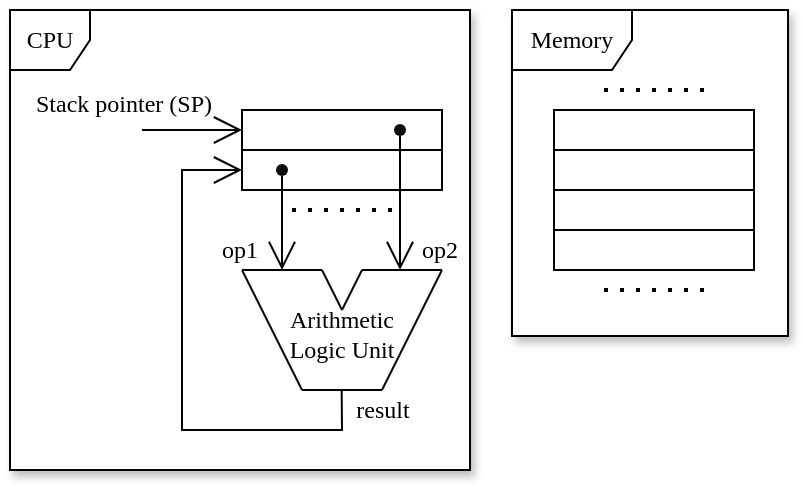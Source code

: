 <mxfile version="21.6.8" type="device">
  <diagram name="Page-1" id="_KW2tzE4d3pq3ApItzUw">
    <mxGraphModel dx="978" dy="571" grid="1" gridSize="10" guides="1" tooltips="1" connect="1" arrows="1" fold="1" page="1" pageScale="1" pageWidth="850" pageHeight="1100" math="0" shadow="0">
      <root>
        <mxCell id="0" />
        <mxCell id="1" parent="0" />
        <mxCell id="4gS_K6R-Jrko7peNRE4J-1" value="" style="rounded=0;whiteSpace=wrap;html=1;shadow=1;fontFamily=Computer Modern;" parent="1" vertex="1">
          <mxGeometry x="411" y="320" width="138" height="163" as="geometry" />
        </mxCell>
        <mxCell id="4gS_K6R-Jrko7peNRE4J-2" value="" style="rounded=0;whiteSpace=wrap;html=1;shadow=1;fontFamily=Computer Modern;" parent="1" vertex="1">
          <mxGeometry x="160" y="320" width="230" height="230" as="geometry" />
        </mxCell>
        <mxCell id="4gS_K6R-Jrko7peNRE4J-3" value="" style="rounded=0;whiteSpace=wrap;html=1;fontFamily=Computer Modern;" parent="1" vertex="1">
          <mxGeometry x="276" y="390" width="100" height="20" as="geometry" />
        </mxCell>
        <mxCell id="4gS_K6R-Jrko7peNRE4J-4" value="" style="endArrow=none;html=1;rounded=0;fontFamily=Computer Modern;" parent="1" edge="1">
          <mxGeometry width="50" height="50" relative="1" as="geometry">
            <mxPoint x="276" y="450" as="sourcePoint" />
            <mxPoint x="316" y="450" as="targetPoint" />
            <Array as="points">
              <mxPoint x="296" y="450" />
            </Array>
          </mxGeometry>
        </mxCell>
        <mxCell id="4gS_K6R-Jrko7peNRE4J-5" value="" style="endArrow=none;html=1;rounded=0;fontFamily=Computer Modern;" parent="1" edge="1">
          <mxGeometry width="50" height="50" relative="1" as="geometry">
            <mxPoint x="276" y="450" as="sourcePoint" />
            <mxPoint x="306" y="510" as="targetPoint" />
          </mxGeometry>
        </mxCell>
        <mxCell id="4gS_K6R-Jrko7peNRE4J-6" value="" style="endArrow=none;html=1;rounded=0;fontFamily=Computer Modern;" parent="1" edge="1">
          <mxGeometry width="50" height="50" relative="1" as="geometry">
            <mxPoint x="316" y="450" as="sourcePoint" />
            <mxPoint x="326" y="470" as="targetPoint" />
          </mxGeometry>
        </mxCell>
        <mxCell id="4gS_K6R-Jrko7peNRE4J-7" value="" style="endArrow=none;html=1;rounded=0;fontFamily=Computer Modern;" parent="1" edge="1">
          <mxGeometry width="50" height="50" relative="1" as="geometry">
            <mxPoint x="336" y="450" as="sourcePoint" />
            <mxPoint x="326" y="470" as="targetPoint" />
          </mxGeometry>
        </mxCell>
        <mxCell id="4gS_K6R-Jrko7peNRE4J-8" value="" style="endArrow=none;html=1;rounded=0;fontFamily=Computer Modern;" parent="1" edge="1">
          <mxGeometry width="50" height="50" relative="1" as="geometry">
            <mxPoint x="336" y="450" as="sourcePoint" />
            <mxPoint x="376" y="450" as="targetPoint" />
          </mxGeometry>
        </mxCell>
        <mxCell id="4gS_K6R-Jrko7peNRE4J-9" value="" style="endArrow=none;html=1;rounded=0;fontFamily=Computer Modern;" parent="1" edge="1">
          <mxGeometry width="50" height="50" relative="1" as="geometry">
            <mxPoint x="376" y="450" as="sourcePoint" />
            <mxPoint x="346" y="510" as="targetPoint" />
          </mxGeometry>
        </mxCell>
        <mxCell id="4gS_K6R-Jrko7peNRE4J-10" value="" style="endArrow=none;html=1;rounded=0;fontFamily=Computer Modern;" parent="1" edge="1">
          <mxGeometry width="50" height="50" relative="1" as="geometry">
            <mxPoint x="306" y="510" as="sourcePoint" />
            <mxPoint x="346" y="510" as="targetPoint" />
          </mxGeometry>
        </mxCell>
        <mxCell id="4gS_K6R-Jrko7peNRE4J-11" value="Arithmetic&lt;br&gt;Logic Unit" style="text;html=1;strokeColor=none;fillColor=none;align=center;verticalAlign=middle;whiteSpace=wrap;rounded=0;fontFamily=Computer Modern;" parent="1" vertex="1">
          <mxGeometry x="291.25" y="465" width="69.5" height="34" as="geometry" />
        </mxCell>
        <mxCell id="4gS_K6R-Jrko7peNRE4J-12" value="" style="rounded=0;whiteSpace=wrap;html=1;fontFamily=Computer Modern;" parent="1" vertex="1">
          <mxGeometry x="276" y="370" width="100" height="20" as="geometry" />
        </mxCell>
        <mxCell id="4gS_K6R-Jrko7peNRE4J-13" value="" style="endArrow=open;endFill=1;endSize=12;html=1;rounded=0;exitX=0.5;exitY=1;exitDx=0;exitDy=0;fontFamily=Computer Modern;" parent="1" source="4gS_K6R-Jrko7peNRE4J-20" edge="1">
          <mxGeometry width="160" relative="1" as="geometry">
            <mxPoint x="296" y="410" as="sourcePoint" />
            <mxPoint x="296" y="450" as="targetPoint" />
          </mxGeometry>
        </mxCell>
        <mxCell id="4gS_K6R-Jrko7peNRE4J-14" value="" style="endArrow=open;endFill=1;endSize=12;html=1;rounded=0;exitX=0.5;exitY=1;exitDx=0;exitDy=0;fontFamily=Computer Modern;" parent="1" source="4gS_K6R-Jrko7peNRE4J-19" edge="1">
          <mxGeometry width="160" relative="1" as="geometry">
            <mxPoint x="355" y="410" as="sourcePoint" />
            <mxPoint x="355" y="450" as="targetPoint" />
          </mxGeometry>
        </mxCell>
        <mxCell id="4gS_K6R-Jrko7peNRE4J-15" value="" style="endArrow=open;endFill=1;endSize=12;html=1;rounded=0;entryX=0;entryY=0.5;entryDx=0;entryDy=0;fontFamily=Computer Modern;" parent="1" target="4gS_K6R-Jrko7peNRE4J-3" edge="1">
          <mxGeometry width="160" relative="1" as="geometry">
            <mxPoint x="325.83" y="510" as="sourcePoint" />
            <mxPoint x="325.83" y="550" as="targetPoint" />
            <Array as="points">
              <mxPoint x="326" y="530" />
              <mxPoint x="246" y="530" />
              <mxPoint x="246" y="400" />
            </Array>
          </mxGeometry>
        </mxCell>
        <mxCell id="4gS_K6R-Jrko7peNRE4J-16" value="" style="endArrow=none;dashed=1;html=1;dashPattern=1 3;strokeWidth=2;rounded=0;fontFamily=Computer Modern;" parent="1" edge="1">
          <mxGeometry width="50" height="50" relative="1" as="geometry">
            <mxPoint x="301" y="420" as="sourcePoint" />
            <mxPoint x="351" y="420" as="targetPoint" />
          </mxGeometry>
        </mxCell>
        <mxCell id="4gS_K6R-Jrko7peNRE4J-17" value="" style="endArrow=open;endFill=1;endSize=12;html=1;rounded=0;entryX=0;entryY=0.5;entryDx=0;entryDy=0;fontFamily=Computer Modern;" parent="1" target="4gS_K6R-Jrko7peNRE4J-12" edge="1">
          <mxGeometry width="160" relative="1" as="geometry">
            <mxPoint x="226" y="380" as="sourcePoint" />
            <mxPoint x="216" y="380" as="targetPoint" />
          </mxGeometry>
        </mxCell>
        <mxCell id="4gS_K6R-Jrko7peNRE4J-18" value="Stack pointer (SP)" style="text;html=1;strokeColor=none;fillColor=none;align=center;verticalAlign=middle;whiteSpace=wrap;rounded=0;fontFamily=Computer Modern;" parent="1" vertex="1">
          <mxGeometry x="170" y="357" width="94" height="20" as="geometry" />
        </mxCell>
        <mxCell id="4gS_K6R-Jrko7peNRE4J-19" value="" style="ellipse;whiteSpace=wrap;html=1;aspect=fixed;strokeColor=none;fillColor=#0D0D0D;fontFamily=Computer Modern;" parent="1" vertex="1">
          <mxGeometry x="352" y="377" width="6" height="6" as="geometry" />
        </mxCell>
        <mxCell id="4gS_K6R-Jrko7peNRE4J-20" value="" style="ellipse;whiteSpace=wrap;html=1;aspect=fixed;strokeColor=none;fillColor=#0D0D0D;fontFamily=Computer Modern;" parent="1" vertex="1">
          <mxGeometry x="293" y="397" width="6" height="6" as="geometry" />
        </mxCell>
        <mxCell id="4gS_K6R-Jrko7peNRE4J-21" value="CPU" style="shape=umlFrame;whiteSpace=wrap;html=1;pointerEvents=0;fontFamily=Computer Modern;width=40;height=30;" parent="1" vertex="1">
          <mxGeometry x="160" y="320" width="230" height="230" as="geometry" />
        </mxCell>
        <mxCell id="4gS_K6R-Jrko7peNRE4J-22" value="" style="rounded=0;whiteSpace=wrap;html=1;fontFamily=Computer Modern;" parent="1" vertex="1">
          <mxGeometry x="432" y="430" width="100" height="20" as="geometry" />
        </mxCell>
        <mxCell id="4gS_K6R-Jrko7peNRE4J-23" value="" style="rounded=0;whiteSpace=wrap;html=1;fontFamily=Computer Modern;" parent="1" vertex="1">
          <mxGeometry x="432" y="370" width="100" height="20" as="geometry" />
        </mxCell>
        <mxCell id="4gS_K6R-Jrko7peNRE4J-24" value="" style="endArrow=none;dashed=1;html=1;dashPattern=1 3;strokeWidth=2;rounded=0;fontFamily=Computer Modern;" parent="1" edge="1">
          <mxGeometry width="50" height="50" relative="1" as="geometry">
            <mxPoint x="457" y="460" as="sourcePoint" />
            <mxPoint x="507" y="460" as="targetPoint" />
          </mxGeometry>
        </mxCell>
        <mxCell id="4gS_K6R-Jrko7peNRE4J-25" value="" style="endArrow=none;dashed=1;html=1;dashPattern=1 3;strokeWidth=2;rounded=0;fontFamily=Computer Modern;" parent="1" edge="1">
          <mxGeometry width="50" height="50" relative="1" as="geometry">
            <mxPoint x="457" y="360" as="sourcePoint" />
            <mxPoint x="507" y="360" as="targetPoint" />
          </mxGeometry>
        </mxCell>
        <mxCell id="4gS_K6R-Jrko7peNRE4J-26" value="" style="rounded=0;whiteSpace=wrap;html=1;fontFamily=Computer Modern;" parent="1" vertex="1">
          <mxGeometry x="432" y="390" width="100" height="20" as="geometry" />
        </mxCell>
        <mxCell id="4gS_K6R-Jrko7peNRE4J-27" value="" style="rounded=0;whiteSpace=wrap;html=1;fontFamily=Computer Modern;" parent="1" vertex="1">
          <mxGeometry x="432" y="410" width="100" height="20" as="geometry" />
        </mxCell>
        <mxCell id="4gS_K6R-Jrko7peNRE4J-28" value="Memory" style="shape=umlFrame;whiteSpace=wrap;html=1;pointerEvents=0;fontFamily=Computer Modern;" parent="1" vertex="1">
          <mxGeometry x="411" y="320" width="138" height="163" as="geometry" />
        </mxCell>
        <mxCell id="VKuwZ4_nYhYi5HFeKoRU-1" value="result" style="text;html=1;strokeColor=none;fillColor=none;align=center;verticalAlign=middle;whiteSpace=wrap;rounded=0;fontFamily=Computer Modern;" vertex="1" parent="1">
          <mxGeometry x="323" y="510" width="47" height="20" as="geometry" />
        </mxCell>
        <mxCell id="VKuwZ4_nYhYi5HFeKoRU-2" value="op1" style="text;html=1;strokeColor=none;fillColor=none;align=center;verticalAlign=middle;whiteSpace=wrap;rounded=0;fontFamily=Computer Modern;" vertex="1" parent="1">
          <mxGeometry x="260" y="430" width="30" height="20" as="geometry" />
        </mxCell>
        <mxCell id="VKuwZ4_nYhYi5HFeKoRU-3" value="op2" style="text;html=1;strokeColor=none;fillColor=none;align=center;verticalAlign=middle;whiteSpace=wrap;rounded=0;fontFamily=Computer Modern;" vertex="1" parent="1">
          <mxGeometry x="359.75" y="430" width="30" height="20" as="geometry" />
        </mxCell>
      </root>
    </mxGraphModel>
  </diagram>
</mxfile>
